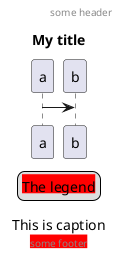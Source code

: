 {
  "sha1": "nqiaa5dyr351y0h3o7b1zfzth31dyzm",
  "insertion": {
    "when": "2024-06-04T17:28:38.952Z",
    "url": "https://forum.plantuml.net/12047/observations-common-commands-header-footer-caption-diagrams",
    "user": "plantuml@gmail.com"
  }
}
@startuml
!pragma teoz true
header some header
footer <back:red>some footer
caption caption
title My title
caption This is caption
legend
<back:red>The legend
end legend
a->b
@enduml
